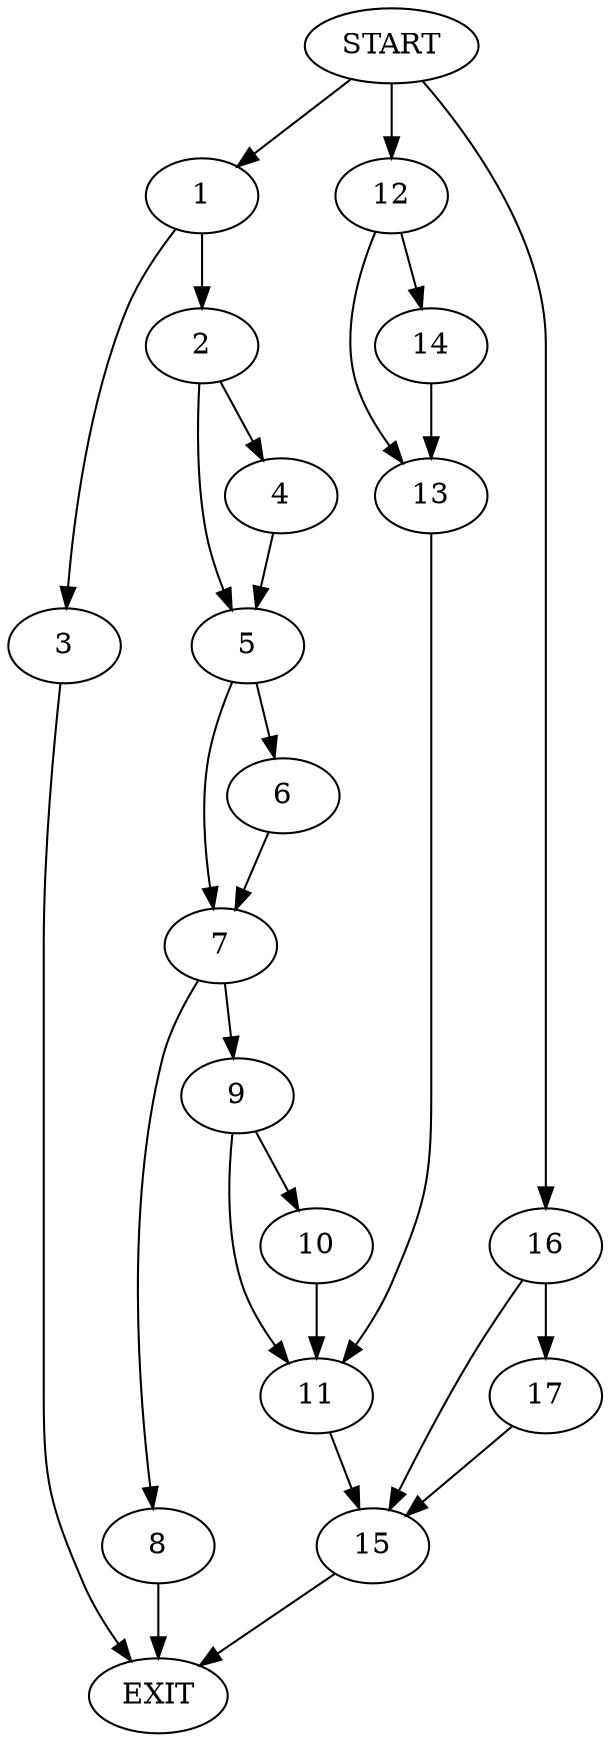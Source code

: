 digraph {
0 [label="START"]
18 [label="EXIT"]
0 -> 1
1 -> 2
1 -> 3
3 -> 18
2 -> 4
2 -> 5
4 -> 5
5 -> 6
5 -> 7
7 -> 8
7 -> 9
6 -> 7
9 -> 10
9 -> 11
8 -> 18
0 -> 12
12 -> 13
12 -> 14
14 -> 13
13 -> 11
11 -> 15
10 -> 11
15 -> 18
0 -> 16
16 -> 15
16 -> 17
17 -> 15
}
